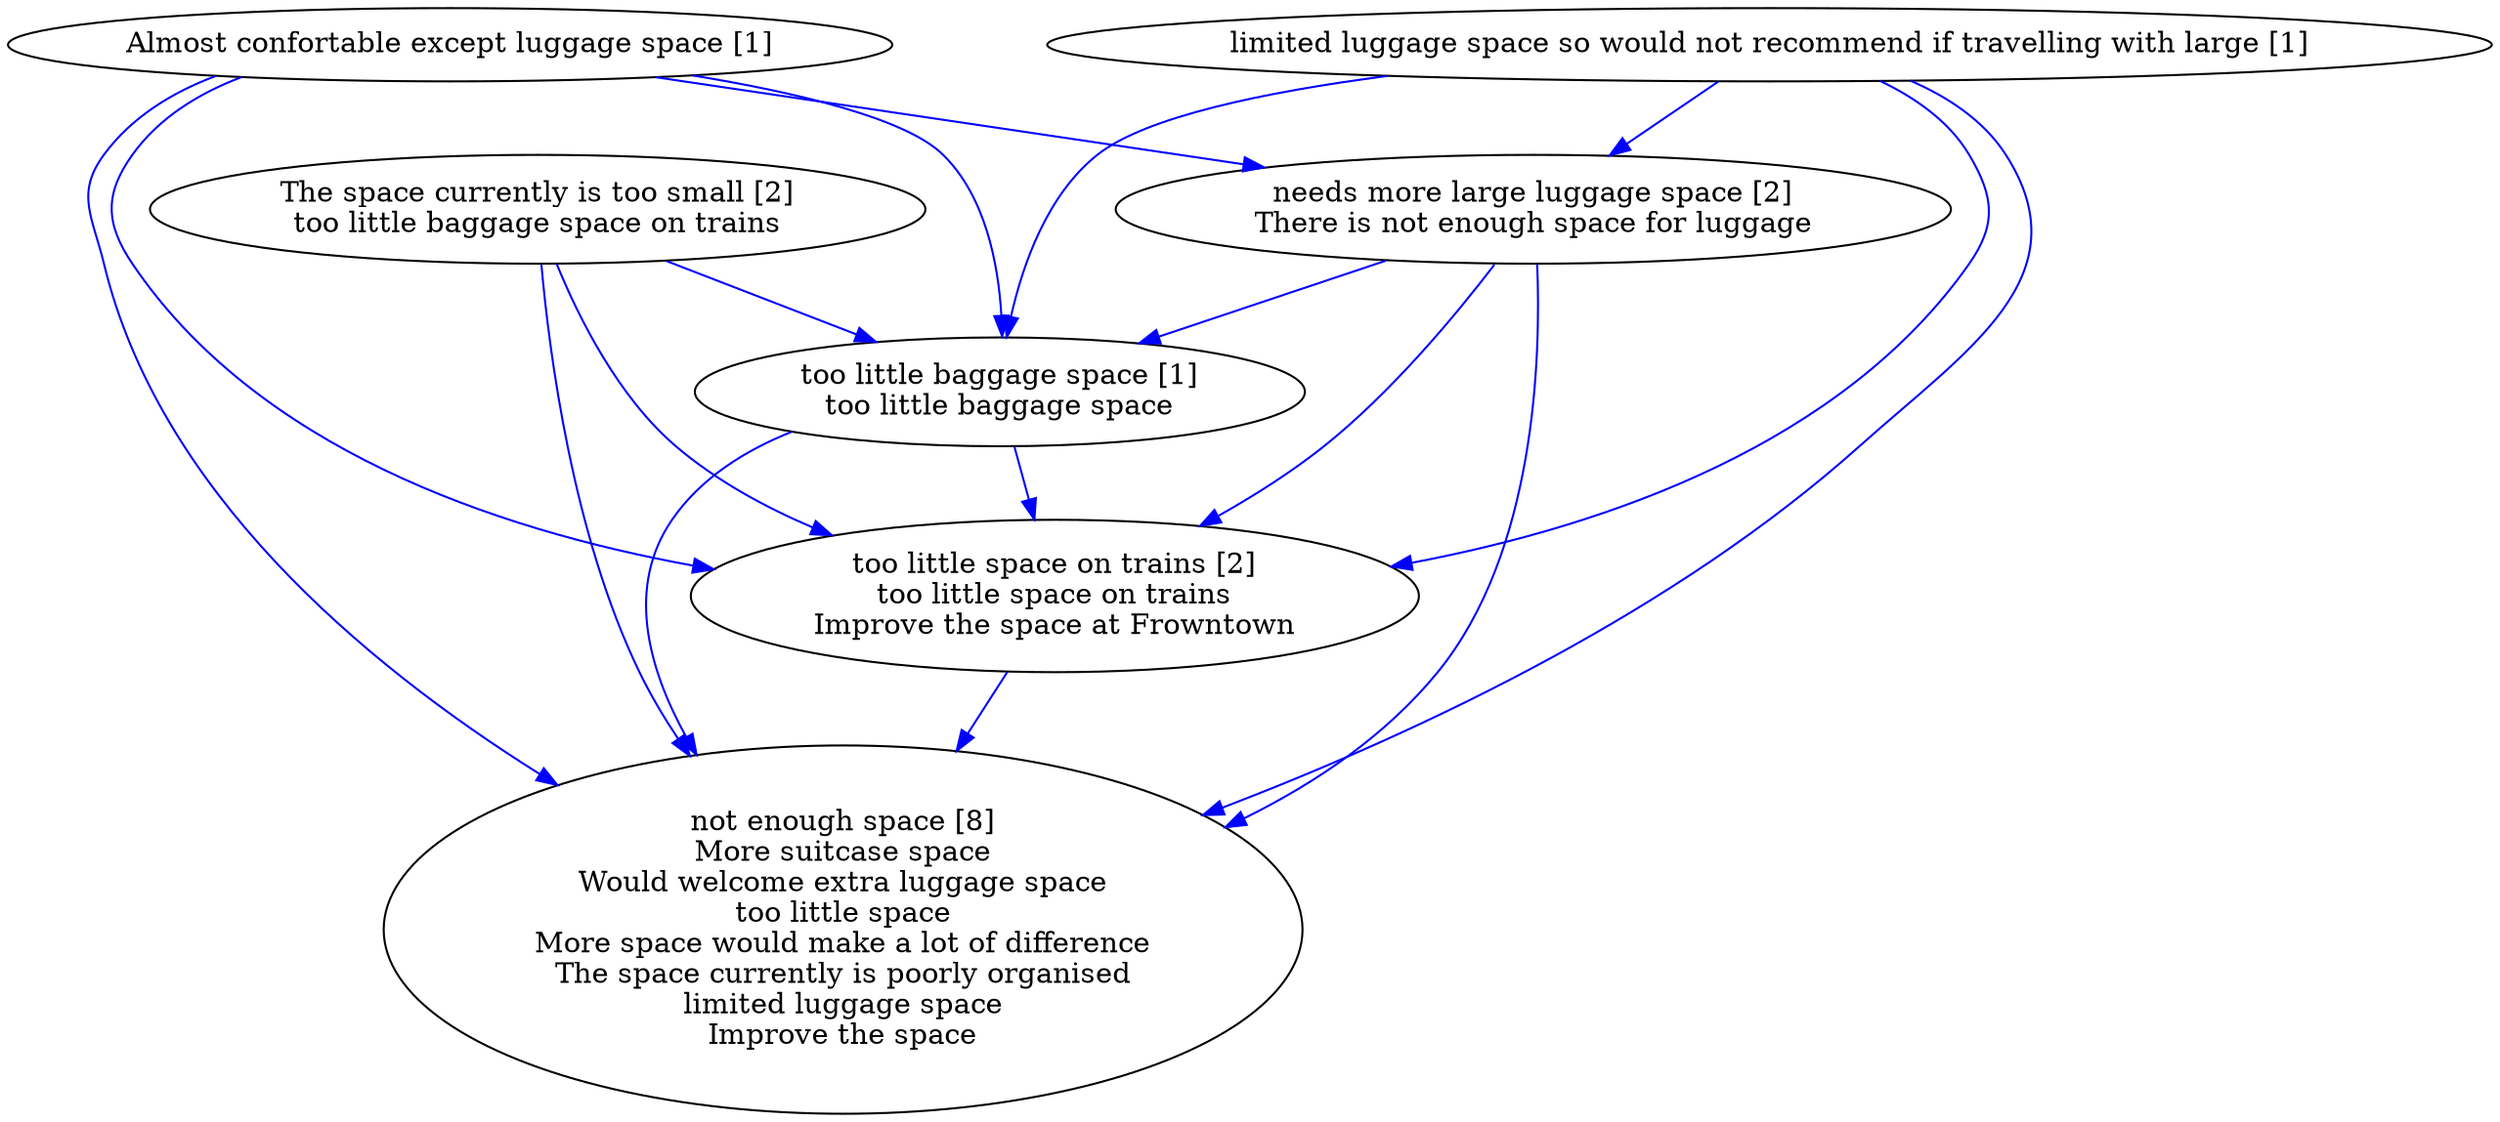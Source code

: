 digraph collapsedGraph {
"The space currently is too small [2]\ntoo little baggage space on trains""too little space on trains [2]\ntoo little space on trains\nImprove the space at Frowntown""not enough space [8]\nMore suitcase space\nWould welcome extra luggage space\ntoo little space\nMore space would make a lot of difference\nThe space currently is poorly organised\nlimited luggage space\nImprove the space""needs more large luggage space [2]\nThere is not enough space for luggage""Almost confortable except luggage space [1]""limited luggage space so would not recommend if travelling with large [1]""too little baggage space [1]\ntoo little baggage space""needs more large luggage space [2]\nThere is not enough space for luggage" -> "not enough space [8]\nMore suitcase space\nWould welcome extra luggage space\ntoo little space\nMore space would make a lot of difference\nThe space currently is poorly organised\nlimited luggage space\nImprove the space" [color=blue]
"needs more large luggage space [2]\nThere is not enough space for luggage" -> "too little space on trains [2]\ntoo little space on trains\nImprove the space at Frowntown" [color=blue]
"needs more large luggage space [2]\nThere is not enough space for luggage" -> "too little baggage space [1]\ntoo little baggage space" [color=blue]
"Almost confortable except luggage space [1]" -> "too little baggage space [1]\ntoo little baggage space" [color=blue]
"Almost confortable except luggage space [1]" -> "not enough space [8]\nMore suitcase space\nWould welcome extra luggage space\ntoo little space\nMore space would make a lot of difference\nThe space currently is poorly organised\nlimited luggage space\nImprove the space" [color=blue]
"limited luggage space so would not recommend if travelling with large [1]" -> "too little baggage space [1]\ntoo little baggage space" [color=blue]
"limited luggage space so would not recommend if travelling with large [1]" -> "not enough space [8]\nMore suitcase space\nWould welcome extra luggage space\ntoo little space\nMore space would make a lot of difference\nThe space currently is poorly organised\nlimited luggage space\nImprove the space" [color=blue]
"limited luggage space so would not recommend if travelling with large [1]" -> "needs more large luggage space [2]\nThere is not enough space for luggage" [color=blue]
"limited luggage space so would not recommend if travelling with large [1]" -> "too little space on trains [2]\ntoo little space on trains\nImprove the space at Frowntown" [color=blue]
"The space currently is too small [2]\ntoo little baggage space on trains" -> "too little space on trains [2]\ntoo little space on trains\nImprove the space at Frowntown" [color=blue]
"The space currently is too small [2]\ntoo little baggage space on trains" -> "too little baggage space [1]\ntoo little baggage space" [color=blue]
"The space currently is too small [2]\ntoo little baggage space on trains" -> "not enough space [8]\nMore suitcase space\nWould welcome extra luggage space\ntoo little space\nMore space would make a lot of difference\nThe space currently is poorly organised\nlimited luggage space\nImprove the space" [color=blue]
"too little baggage space [1]\ntoo little baggage space" -> "not enough space [8]\nMore suitcase space\nWould welcome extra luggage space\ntoo little space\nMore space would make a lot of difference\nThe space currently is poorly organised\nlimited luggage space\nImprove the space" [color=blue]
"too little space on trains [2]\ntoo little space on trains\nImprove the space at Frowntown" -> "not enough space [8]\nMore suitcase space\nWould welcome extra luggage space\ntoo little space\nMore space would make a lot of difference\nThe space currently is poorly organised\nlimited luggage space\nImprove the space" [color=blue]
"Almost confortable except luggage space [1]" -> "too little space on trains [2]\ntoo little space on trains\nImprove the space at Frowntown" [color=blue]
"Almost confortable except luggage space [1]" -> "needs more large luggage space [2]\nThere is not enough space for luggage" [color=blue]
"too little baggage space [1]\ntoo little baggage space" -> "too little space on trains [2]\ntoo little space on trains\nImprove the space at Frowntown" [color=blue]
}